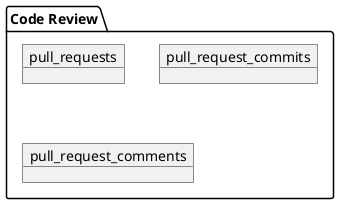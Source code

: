 @startuml
'https://plantuml.com/object-diagram
package "Code Review"{
    object "pull_requests" as pull_requests
    object "pull_request_commits" as pull_request_commits
    object "pull_request_comments" as pull_request_comments
}
@enduml
